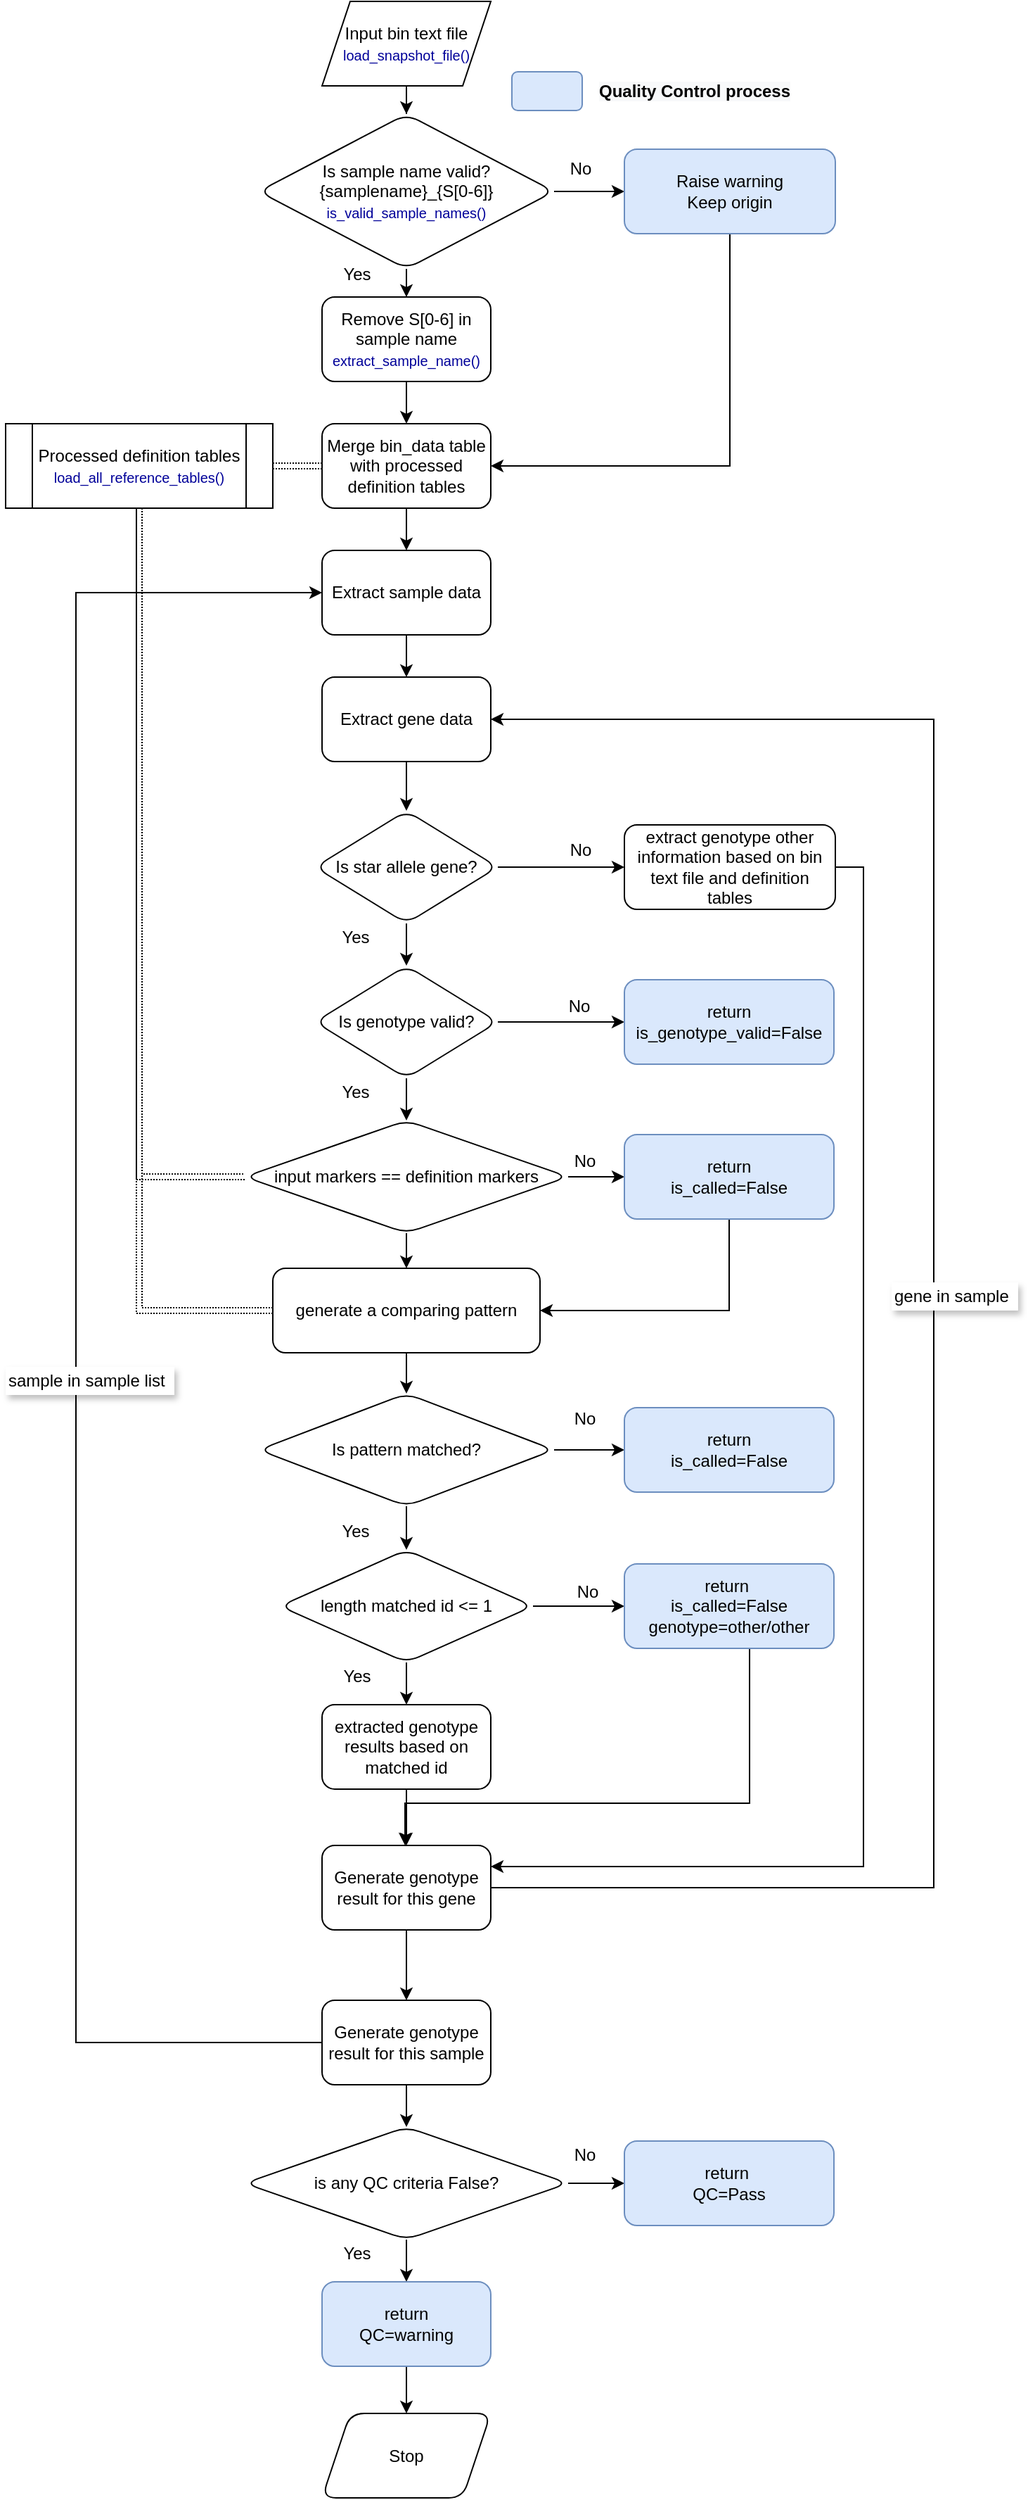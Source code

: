 <mxfile version="13.6.6" type="device"><diagram id="C5RBs43oDa-KdzZeNtuy" name="Page-1"><mxGraphModel dx="1055" dy="659" grid="1" gridSize="10" guides="1" tooltips="1" connect="1" arrows="1" fold="1" page="1" pageScale="1" pageWidth="827" pageHeight="1169" math="0" shadow="0"><root><mxCell id="WIyWlLk6GJQsqaUBKTNV-0"/><mxCell id="WIyWlLk6GJQsqaUBKTNV-1" parent="WIyWlLk6GJQsqaUBKTNV-0"/><mxCell id="WIyWlLk6GJQsqaUBKTNV-4" value="Yes" style="rounded=0;html=1;jettySize=auto;orthogonalLoop=1;fontSize=11;endArrow=block;endFill=0;endSize=8;strokeWidth=1;shadow=0;labelBackgroundColor=none;edgeStyle=orthogonalEdgeStyle;" parent="WIyWlLk6GJQsqaUBKTNV-1" edge="1"><mxGeometry y="20" relative="1" as="geometry"><mxPoint as="offset"/><mxPoint x="220" y="250" as="sourcePoint"/></mxGeometry></mxCell><mxCell id="WIyWlLk6GJQsqaUBKTNV-5" value="No" style="edgeStyle=orthogonalEdgeStyle;rounded=0;html=1;jettySize=auto;orthogonalLoop=1;fontSize=11;endArrow=block;endFill=0;endSize=8;strokeWidth=1;shadow=0;labelBackgroundColor=none;" parent="WIyWlLk6GJQsqaUBKTNV-1" edge="1"><mxGeometry y="10" relative="1" as="geometry"><mxPoint as="offset"/><mxPoint x="270" y="210" as="sourcePoint"/></mxGeometry></mxCell><mxCell id="WIyWlLk6GJQsqaUBKTNV-8" value="No" style="rounded=0;html=1;jettySize=auto;orthogonalLoop=1;fontSize=11;endArrow=block;endFill=0;endSize=8;strokeWidth=1;shadow=0;labelBackgroundColor=none;edgeStyle=orthogonalEdgeStyle;" parent="WIyWlLk6GJQsqaUBKTNV-1" edge="1"><mxGeometry x="0.333" y="20" relative="1" as="geometry"><mxPoint as="offset"/><mxPoint x="220" y="370" as="sourcePoint"/></mxGeometry></mxCell><mxCell id="WIyWlLk6GJQsqaUBKTNV-9" value="Yes" style="edgeStyle=orthogonalEdgeStyle;rounded=0;html=1;jettySize=auto;orthogonalLoop=1;fontSize=11;endArrow=block;endFill=0;endSize=8;strokeWidth=1;shadow=0;labelBackgroundColor=none;" parent="WIyWlLk6GJQsqaUBKTNV-1" edge="1"><mxGeometry y="10" relative="1" as="geometry"><mxPoint as="offset"/><mxPoint x="320" y="330" as="targetPoint"/></mxGeometry></mxCell><mxCell id="rJ5LRN21g2l1RWe7VHfr-3" value="" style="edgeStyle=orthogonalEdgeStyle;rounded=0;orthogonalLoop=1;jettySize=auto;html=1;" parent="WIyWlLk6GJQsqaUBKTNV-1" source="rJ5LRN21g2l1RWe7VHfr-0" target="rJ5LRN21g2l1RWe7VHfr-2" edge="1"><mxGeometry relative="1" as="geometry"/></mxCell><mxCell id="rJ5LRN21g2l1RWe7VHfr-5" value="" style="edgeStyle=orthogonalEdgeStyle;rounded=0;orthogonalLoop=1;jettySize=auto;html=1;" parent="WIyWlLk6GJQsqaUBKTNV-1" source="rJ5LRN21g2l1RWe7VHfr-0" target="rJ5LRN21g2l1RWe7VHfr-4" edge="1"><mxGeometry relative="1" as="geometry"/></mxCell><mxCell id="rJ5LRN21g2l1RWe7VHfr-0" value="Is sample name valid?&lt;br&gt;{samplename}_{S[0-6]}&lt;br&gt;&lt;font style=&quot;font-size: 10px&quot; color=&quot;#000099&quot;&gt;is_valid_sample_names()&lt;/font&gt;" style="rhombus;whiteSpace=wrap;html=1;rounded=1;shadow=0;strokeWidth=1;glass=0;" parent="WIyWlLk6GJQsqaUBKTNV-1" vertex="1"><mxGeometry x="190" y="90" width="210" height="110" as="geometry"/></mxCell><mxCell id="rJ5LRN21g2l1RWe7VHfr-10" value="" style="edgeStyle=orthogonalEdgeStyle;rounded=0;orthogonalLoop=1;jettySize=auto;html=1;" parent="WIyWlLk6GJQsqaUBKTNV-1" source="rJ5LRN21g2l1RWe7VHfr-2" target="rJ5LRN21g2l1RWe7VHfr-9" edge="1"><mxGeometry relative="1" as="geometry"/></mxCell><mxCell id="rJ5LRN21g2l1RWe7VHfr-2" value="Remove S[0-6] in sample name&lt;br&gt;&lt;span style=&quot;color: rgb(0 , 0 , 153) ; font-size: 10px&quot;&gt;extract_sample_name()&lt;/span&gt;" style="whiteSpace=wrap;html=1;rounded=1;shadow=0;strokeWidth=1;glass=0;" parent="WIyWlLk6GJQsqaUBKTNV-1" vertex="1"><mxGeometry x="235" y="220" width="120" height="60" as="geometry"/></mxCell><mxCell id="rJ5LRN21g2l1RWe7VHfr-11" style="edgeStyle=orthogonalEdgeStyle;rounded=0;orthogonalLoop=1;jettySize=auto;html=1;exitX=0.5;exitY=1;exitDx=0;exitDy=0;entryX=1;entryY=0.5;entryDx=0;entryDy=0;" parent="WIyWlLk6GJQsqaUBKTNV-1" source="rJ5LRN21g2l1RWe7VHfr-4" target="rJ5LRN21g2l1RWe7VHfr-9" edge="1"><mxGeometry relative="1" as="geometry"/></mxCell><mxCell id="rJ5LRN21g2l1RWe7VHfr-4" value="Raise warning&lt;br&gt;Keep origin" style="whiteSpace=wrap;html=1;rounded=1;shadow=0;strokeWidth=1;glass=0;fillColor=#dae8fc;strokeColor=#6c8ebf;" parent="WIyWlLk6GJQsqaUBKTNV-1" vertex="1"><mxGeometry x="450" y="115" width="150" height="60" as="geometry"/></mxCell><mxCell id="rJ5LRN21g2l1RWe7VHfr-6" value="No" style="text;html=1;strokeColor=none;fillColor=none;align=center;verticalAlign=middle;whiteSpace=wrap;rounded=0;" parent="WIyWlLk6GJQsqaUBKTNV-1" vertex="1"><mxGeometry x="399" y="119" width="40" height="20" as="geometry"/></mxCell><mxCell id="rJ5LRN21g2l1RWe7VHfr-7" value="Yes" style="text;html=1;strokeColor=none;fillColor=none;align=center;verticalAlign=middle;whiteSpace=wrap;rounded=0;" parent="WIyWlLk6GJQsqaUBKTNV-1" vertex="1"><mxGeometry x="240" y="194" width="40" height="20" as="geometry"/></mxCell><mxCell id="rJ5LRN21g2l1RWe7VHfr-8" style="edgeStyle=orthogonalEdgeStyle;rounded=0;orthogonalLoop=1;jettySize=auto;html=1;exitX=0.5;exitY=1;exitDx=0;exitDy=0;" parent="WIyWlLk6GJQsqaUBKTNV-1" source="rJ5LRN21g2l1RWe7VHfr-7" target="rJ5LRN21g2l1RWe7VHfr-7" edge="1"><mxGeometry relative="1" as="geometry"/></mxCell><mxCell id="rJ5LRN21g2l1RWe7VHfr-17" value="" style="edgeStyle=none;rounded=0;orthogonalLoop=1;jettySize=auto;html=1;" parent="WIyWlLk6GJQsqaUBKTNV-1" source="rJ5LRN21g2l1RWe7VHfr-9" target="rJ5LRN21g2l1RWe7VHfr-16" edge="1"><mxGeometry relative="1" as="geometry"/></mxCell><mxCell id="rJ5LRN21g2l1RWe7VHfr-9" value="Merge bin_data table with processed definition tables" style="whiteSpace=wrap;html=1;rounded=1;shadow=0;strokeWidth=1;glass=0;" parent="WIyWlLk6GJQsqaUBKTNV-1" vertex="1"><mxGeometry x="235" y="310" width="120" height="60" as="geometry"/></mxCell><mxCell id="rJ5LRN21g2l1RWe7VHfr-15" style="rounded=0;orthogonalLoop=1;jettySize=auto;html=1;exitX=1;exitY=0.5;exitDx=0;exitDy=0;entryX=0;entryY=0.5;entryDx=0;entryDy=0;shape=link;dashed=1;dashPattern=1 1;" parent="WIyWlLk6GJQsqaUBKTNV-1" source="rJ5LRN21g2l1RWe7VHfr-12" target="rJ5LRN21g2l1RWe7VHfr-9" edge="1"><mxGeometry relative="1" as="geometry"/></mxCell><mxCell id="rJ5LRN21g2l1RWe7VHfr-43" style="edgeStyle=orthogonalEdgeStyle;rounded=0;orthogonalLoop=1;jettySize=auto;html=1;exitX=0.5;exitY=1;exitDx=0;exitDy=0;entryX=0;entryY=0.5;entryDx=0;entryDy=0;shape=link;dashed=1;dashPattern=1 1;" parent="WIyWlLk6GJQsqaUBKTNV-1" source="rJ5LRN21g2l1RWe7VHfr-12" target="rJ5LRN21g2l1RWe7VHfr-46" edge="1"><mxGeometry relative="1" as="geometry"/></mxCell><mxCell id="rJ5LRN21g2l1RWe7VHfr-49" style="edgeStyle=orthogonalEdgeStyle;rounded=0;orthogonalLoop=1;jettySize=auto;html=1;exitX=0.5;exitY=1;exitDx=0;exitDy=0;entryX=0;entryY=0.5;entryDx=0;entryDy=0;shape=link;dashed=1;dashPattern=1 1;" parent="WIyWlLk6GJQsqaUBKTNV-1" source="rJ5LRN21g2l1RWe7VHfr-12" target="rJ5LRN21g2l1RWe7VHfr-34" edge="1"><mxGeometry relative="1" as="geometry"/></mxCell><mxCell id="rJ5LRN21g2l1RWe7VHfr-12" value="Processed definition tables&lt;br&gt;&lt;font style=&quot;font-size: 10px&quot; color=&quot;#000099&quot;&gt;load_all_reference_tables()&lt;/font&gt;" style="shape=process;whiteSpace=wrap;html=1;backgroundOutline=1;" parent="WIyWlLk6GJQsqaUBKTNV-1" vertex="1"><mxGeometry x="10" y="310" width="190" height="60" as="geometry"/></mxCell><mxCell id="rJ5LRN21g2l1RWe7VHfr-14" style="edgeStyle=orthogonalEdgeStyle;rounded=0;orthogonalLoop=1;jettySize=auto;html=1;exitX=0.5;exitY=1;exitDx=0;exitDy=0;" parent="WIyWlLk6GJQsqaUBKTNV-1" source="rJ5LRN21g2l1RWe7VHfr-13" target="rJ5LRN21g2l1RWe7VHfr-0" edge="1"><mxGeometry relative="1" as="geometry"/></mxCell><mxCell id="rJ5LRN21g2l1RWe7VHfr-13" value="Input bin text file&lt;br&gt;&lt;span style=&quot;color: rgb(0 , 0 , 153) ; font-size: 10px&quot;&gt;load_snapshot_file()&lt;/span&gt;" style="shape=parallelogram;perimeter=parallelogramPerimeter;whiteSpace=wrap;html=1;fixedSize=1;" parent="WIyWlLk6GJQsqaUBKTNV-1" vertex="1"><mxGeometry x="235" y="10" width="120" height="60" as="geometry"/></mxCell><mxCell id="rJ5LRN21g2l1RWe7VHfr-19" value="" style="edgeStyle=none;rounded=0;orthogonalLoop=1;jettySize=auto;html=1;" parent="WIyWlLk6GJQsqaUBKTNV-1" source="rJ5LRN21g2l1RWe7VHfr-16" target="rJ5LRN21g2l1RWe7VHfr-18" edge="1"><mxGeometry relative="1" as="geometry"/></mxCell><mxCell id="rJ5LRN21g2l1RWe7VHfr-16" value="Extract sample data" style="whiteSpace=wrap;html=1;rounded=1;shadow=0;strokeWidth=1;glass=0;" parent="WIyWlLk6GJQsqaUBKTNV-1" vertex="1"><mxGeometry x="235" y="400" width="120" height="60" as="geometry"/></mxCell><mxCell id="rJ5LRN21g2l1RWe7VHfr-21" value="" style="edgeStyle=none;rounded=0;orthogonalLoop=1;jettySize=auto;html=1;" parent="WIyWlLk6GJQsqaUBKTNV-1" source="rJ5LRN21g2l1RWe7VHfr-18" target="rJ5LRN21g2l1RWe7VHfr-20" edge="1"><mxGeometry relative="1" as="geometry"/></mxCell><mxCell id="rJ5LRN21g2l1RWe7VHfr-18" value="Extract gene data" style="whiteSpace=wrap;html=1;rounded=1;shadow=0;strokeWidth=1;glass=0;" parent="WIyWlLk6GJQsqaUBKTNV-1" vertex="1"><mxGeometry x="235" y="490" width="120" height="60" as="geometry"/></mxCell><mxCell id="rJ5LRN21g2l1RWe7VHfr-23" value="" style="edgeStyle=none;rounded=0;orthogonalLoop=1;jettySize=auto;html=1;" parent="WIyWlLk6GJQsqaUBKTNV-1" source="rJ5LRN21g2l1RWe7VHfr-20" target="rJ5LRN21g2l1RWe7VHfr-22" edge="1"><mxGeometry relative="1" as="geometry"/></mxCell><mxCell id="rJ5LRN21g2l1RWe7VHfr-28" value="" style="edgeStyle=none;rounded=0;orthogonalLoop=1;jettySize=auto;html=1;" parent="WIyWlLk6GJQsqaUBKTNV-1" source="rJ5LRN21g2l1RWe7VHfr-20" target="rJ5LRN21g2l1RWe7VHfr-27" edge="1"><mxGeometry relative="1" as="geometry"/></mxCell><mxCell id="rJ5LRN21g2l1RWe7VHfr-20" value="Is star allele gene?" style="rhombus;whiteSpace=wrap;html=1;rounded=1;shadow=0;strokeWidth=1;glass=0;" parent="WIyWlLk6GJQsqaUBKTNV-1" vertex="1"><mxGeometry x="230" y="585" width="130" height="80" as="geometry"/></mxCell><mxCell id="9ajFQu5i9noKlEHWD7ji-0" style="edgeStyle=orthogonalEdgeStyle;rounded=0;orthogonalLoop=1;jettySize=auto;html=1;exitX=1;exitY=0.5;exitDx=0;exitDy=0;entryX=1;entryY=0.25;entryDx=0;entryDy=0;" edge="1" parent="WIyWlLk6GJQsqaUBKTNV-1" source="rJ5LRN21g2l1RWe7VHfr-22" target="rJ5LRN21g2l1RWe7VHfr-75"><mxGeometry relative="1" as="geometry"><mxPoint x="630" y="1200" as="targetPoint"/></mxGeometry></mxCell><mxCell id="rJ5LRN21g2l1RWe7VHfr-22" value="extract genotype other information based on bin text file and definition tables" style="whiteSpace=wrap;html=1;rounded=1;shadow=0;strokeWidth=1;glass=0;" parent="WIyWlLk6GJQsqaUBKTNV-1" vertex="1"><mxGeometry x="450" y="595" width="150" height="60" as="geometry"/></mxCell><mxCell id="rJ5LRN21g2l1RWe7VHfr-24" value="No" style="text;html=1;strokeColor=none;fillColor=none;align=center;verticalAlign=middle;whiteSpace=wrap;rounded=0;" parent="WIyWlLk6GJQsqaUBKTNV-1" vertex="1"><mxGeometry x="399" y="603" width="40" height="20" as="geometry"/></mxCell><mxCell id="rJ5LRN21g2l1RWe7VHfr-30" value="" style="edgeStyle=none;rounded=0;orthogonalLoop=1;jettySize=auto;html=1;" parent="WIyWlLk6GJQsqaUBKTNV-1" source="rJ5LRN21g2l1RWe7VHfr-27" target="rJ5LRN21g2l1RWe7VHfr-29" edge="1"><mxGeometry relative="1" as="geometry"/></mxCell><mxCell id="rJ5LRN21g2l1RWe7VHfr-35" value="" style="edgeStyle=none;rounded=0;orthogonalLoop=1;jettySize=auto;html=1;" parent="WIyWlLk6GJQsqaUBKTNV-1" source="rJ5LRN21g2l1RWe7VHfr-27" target="rJ5LRN21g2l1RWe7VHfr-34" edge="1"><mxGeometry relative="1" as="geometry"/></mxCell><mxCell id="rJ5LRN21g2l1RWe7VHfr-27" value="Is genotype valid?" style="rhombus;whiteSpace=wrap;html=1;rounded=1;shadow=0;strokeWidth=1;glass=0;" parent="WIyWlLk6GJQsqaUBKTNV-1" vertex="1"><mxGeometry x="230" y="695" width="130" height="80" as="geometry"/></mxCell><mxCell id="rJ5LRN21g2l1RWe7VHfr-29" value="return&lt;br&gt;is_genotype_valid=False" style="whiteSpace=wrap;html=1;rounded=1;shadow=0;strokeWidth=1;glass=0;fillColor=#dae8fc;strokeColor=#6c8ebf;" parent="WIyWlLk6GJQsqaUBKTNV-1" vertex="1"><mxGeometry x="450" y="705" width="149" height="60" as="geometry"/></mxCell><mxCell id="rJ5LRN21g2l1RWe7VHfr-33" value="No" style="text;html=1;strokeColor=none;fillColor=none;align=center;verticalAlign=middle;whiteSpace=wrap;rounded=0;" parent="WIyWlLk6GJQsqaUBKTNV-1" vertex="1"><mxGeometry x="398" y="714" width="40" height="20" as="geometry"/></mxCell><mxCell id="rJ5LRN21g2l1RWe7VHfr-45" style="edgeStyle=orthogonalEdgeStyle;rounded=0;orthogonalLoop=1;jettySize=auto;html=1;exitX=1;exitY=0.5;exitDx=0;exitDy=0;entryX=0;entryY=0.5;entryDx=0;entryDy=0;" parent="WIyWlLk6GJQsqaUBKTNV-1" source="rJ5LRN21g2l1RWe7VHfr-34" target="rJ5LRN21g2l1RWe7VHfr-40" edge="1"><mxGeometry relative="1" as="geometry"/></mxCell><mxCell id="rJ5LRN21g2l1RWe7VHfr-47" value="" style="edgeStyle=none;rounded=0;orthogonalLoop=1;jettySize=auto;html=1;" parent="WIyWlLk6GJQsqaUBKTNV-1" source="rJ5LRN21g2l1RWe7VHfr-34" target="rJ5LRN21g2l1RWe7VHfr-46" edge="1"><mxGeometry relative="1" as="geometry"/></mxCell><mxCell id="rJ5LRN21g2l1RWe7VHfr-34" value="input markers == definition markers" style="rhombus;whiteSpace=wrap;html=1;rounded=1;shadow=0;strokeWidth=1;glass=0;" parent="WIyWlLk6GJQsqaUBKTNV-1" vertex="1"><mxGeometry x="180" y="805" width="230" height="80" as="geometry"/></mxCell><mxCell id="rJ5LRN21g2l1RWe7VHfr-36" value="Yes" style="text;html=1;strokeColor=none;fillColor=none;align=center;verticalAlign=middle;whiteSpace=wrap;rounded=0;" parent="WIyWlLk6GJQsqaUBKTNV-1" vertex="1"><mxGeometry x="239" y="775" width="40" height="20" as="geometry"/></mxCell><mxCell id="rJ5LRN21g2l1RWe7VHfr-37" value="Yes" style="text;html=1;strokeColor=none;fillColor=none;align=center;verticalAlign=middle;whiteSpace=wrap;rounded=0;" parent="WIyWlLk6GJQsqaUBKTNV-1" vertex="1"><mxGeometry x="239" y="665" width="40" height="20" as="geometry"/></mxCell><mxCell id="rJ5LRN21g2l1RWe7VHfr-48" style="edgeStyle=orthogonalEdgeStyle;rounded=0;orthogonalLoop=1;jettySize=auto;html=1;exitX=0.5;exitY=1;exitDx=0;exitDy=0;entryX=1;entryY=0.5;entryDx=0;entryDy=0;" parent="WIyWlLk6GJQsqaUBKTNV-1" source="rJ5LRN21g2l1RWe7VHfr-40" target="rJ5LRN21g2l1RWe7VHfr-46" edge="1"><mxGeometry relative="1" as="geometry"/></mxCell><mxCell id="rJ5LRN21g2l1RWe7VHfr-40" value="return &lt;br&gt;is_called=False" style="whiteSpace=wrap;html=1;rounded=1;shadow=0;strokeWidth=1;glass=0;fillColor=#dae8fc;strokeColor=#6c8ebf;" parent="WIyWlLk6GJQsqaUBKTNV-1" vertex="1"><mxGeometry x="450" y="815" width="149" height="60" as="geometry"/></mxCell><mxCell id="rJ5LRN21g2l1RWe7VHfr-44" value="No" style="text;html=1;strokeColor=none;fillColor=none;align=center;verticalAlign=middle;whiteSpace=wrap;rounded=0;" parent="WIyWlLk6GJQsqaUBKTNV-1" vertex="1"><mxGeometry x="402" y="824" width="40" height="20" as="geometry"/></mxCell><mxCell id="rJ5LRN21g2l1RWe7VHfr-51" value="" style="edgeStyle=orthogonalEdgeStyle;rounded=0;orthogonalLoop=1;jettySize=auto;html=1;" parent="WIyWlLk6GJQsqaUBKTNV-1" source="rJ5LRN21g2l1RWe7VHfr-46" target="rJ5LRN21g2l1RWe7VHfr-50" edge="1"><mxGeometry relative="1" as="geometry"/></mxCell><mxCell id="rJ5LRN21g2l1RWe7VHfr-46" value="generate a comparing pattern" style="whiteSpace=wrap;html=1;rounded=1;shadow=0;strokeWidth=1;glass=0;" parent="WIyWlLk6GJQsqaUBKTNV-1" vertex="1"><mxGeometry x="200" y="910" width="190" height="60" as="geometry"/></mxCell><mxCell id="rJ5LRN21g2l1RWe7VHfr-53" value="" style="edgeStyle=orthogonalEdgeStyle;rounded=0;orthogonalLoop=1;jettySize=auto;html=1;" parent="WIyWlLk6GJQsqaUBKTNV-1" source="rJ5LRN21g2l1RWe7VHfr-50" target="rJ5LRN21g2l1RWe7VHfr-52" edge="1"><mxGeometry relative="1" as="geometry"/></mxCell><mxCell id="rJ5LRN21g2l1RWe7VHfr-62" value="" style="edgeStyle=orthogonalEdgeStyle;rounded=0;orthogonalLoop=1;jettySize=auto;html=1;" parent="WIyWlLk6GJQsqaUBKTNV-1" source="rJ5LRN21g2l1RWe7VHfr-50" target="rJ5LRN21g2l1RWe7VHfr-61" edge="1"><mxGeometry relative="1" as="geometry"/></mxCell><mxCell id="rJ5LRN21g2l1RWe7VHfr-50" value="Is pattern matched?" style="rhombus;whiteSpace=wrap;html=1;rounded=1;shadow=0;strokeWidth=1;glass=0;" parent="WIyWlLk6GJQsqaUBKTNV-1" vertex="1"><mxGeometry x="190" y="999" width="210" height="80" as="geometry"/></mxCell><mxCell id="rJ5LRN21g2l1RWe7VHfr-52" value="return&lt;br&gt;is_called=False" style="whiteSpace=wrap;html=1;rounded=1;shadow=0;strokeWidth=1;glass=0;fillColor=#dae8fc;strokeColor=#6c8ebf;" parent="WIyWlLk6GJQsqaUBKTNV-1" vertex="1"><mxGeometry x="450" y="1009" width="149" height="60" as="geometry"/></mxCell><mxCell id="rJ5LRN21g2l1RWe7VHfr-76" value="" style="edgeStyle=orthogonalEdgeStyle;rounded=0;orthogonalLoop=1;jettySize=auto;html=1;" parent="WIyWlLk6GJQsqaUBKTNV-1" source="rJ5LRN21g2l1RWe7VHfr-54" target="rJ5LRN21g2l1RWe7VHfr-75" edge="1"><mxGeometry relative="1" as="geometry"/></mxCell><mxCell id="rJ5LRN21g2l1RWe7VHfr-54" value="extracted genotype results based on matched id" style="whiteSpace=wrap;html=1;rounded=1;shadow=0;strokeWidth=1;glass=0;" parent="WIyWlLk6GJQsqaUBKTNV-1" vertex="1"><mxGeometry x="235" y="1220" width="120" height="60" as="geometry"/></mxCell><mxCell id="rJ5LRN21g2l1RWe7VHfr-71" style="edgeStyle=orthogonalEdgeStyle;rounded=0;orthogonalLoop=1;jettySize=auto;html=1;exitX=1;exitY=0.5;exitDx=0;exitDy=0;" parent="WIyWlLk6GJQsqaUBKTNV-1" source="rJ5LRN21g2l1RWe7VHfr-75" edge="1"><mxGeometry relative="1" as="geometry"><mxPoint x="344" y="1350.0" as="sourcePoint"/><mxPoint x="355" y="520" as="targetPoint"/><Array as="points"><mxPoint x="670" y="1350"/><mxPoint x="670" y="520"/><mxPoint x="355" y="520"/></Array></mxGeometry></mxCell><mxCell id="rJ5LRN21g2l1RWe7VHfr-64" style="edgeStyle=orthogonalEdgeStyle;rounded=0;orthogonalLoop=1;jettySize=auto;html=1;exitX=0.5;exitY=1;exitDx=0;exitDy=0;entryX=0.5;entryY=0;entryDx=0;entryDy=0;" parent="WIyWlLk6GJQsqaUBKTNV-1" source="rJ5LRN21g2l1RWe7VHfr-61" target="rJ5LRN21g2l1RWe7VHfr-54" edge="1"><mxGeometry relative="1" as="geometry"/></mxCell><mxCell id="rJ5LRN21g2l1RWe7VHfr-66" value="" style="edgeStyle=orthogonalEdgeStyle;rounded=0;orthogonalLoop=1;jettySize=auto;html=1;" parent="WIyWlLk6GJQsqaUBKTNV-1" source="rJ5LRN21g2l1RWe7VHfr-61" target="rJ5LRN21g2l1RWe7VHfr-65" edge="1"><mxGeometry relative="1" as="geometry"/></mxCell><mxCell id="rJ5LRN21g2l1RWe7VHfr-61" value="length matched id &amp;lt;= 1" style="rhombus;whiteSpace=wrap;html=1;rounded=1;shadow=0;strokeWidth=1;glass=0;" parent="WIyWlLk6GJQsqaUBKTNV-1" vertex="1"><mxGeometry x="205" y="1110" width="180" height="80" as="geometry"/></mxCell><mxCell id="rJ5LRN21g2l1RWe7VHfr-67" style="edgeStyle=orthogonalEdgeStyle;rounded=0;orthogonalLoop=1;jettySize=auto;html=1;exitX=0.5;exitY=1;exitDx=0;exitDy=0;" parent="WIyWlLk6GJQsqaUBKTNV-1" source="rJ5LRN21g2l1RWe7VHfr-65" edge="1"><mxGeometry relative="1" as="geometry"><mxPoint x="294.034" y="1320.0" as="targetPoint"/><Array as="points"><mxPoint x="539" y="1180"/><mxPoint x="539" y="1290"/><mxPoint x="294" y="1290"/></Array></mxGeometry></mxCell><mxCell id="rJ5LRN21g2l1RWe7VHfr-65" value="return&amp;nbsp;&lt;br&gt;is_called=False&lt;br&gt;genotype=other/other" style="whiteSpace=wrap;html=1;rounded=1;shadow=0;strokeWidth=1;glass=0;fillColor=#dae8fc;strokeColor=#6c8ebf;" parent="WIyWlLk6GJQsqaUBKTNV-1" vertex="1"><mxGeometry x="450" y="1120" width="149" height="60" as="geometry"/></mxCell><mxCell id="rJ5LRN21g2l1RWe7VHfr-68" value="No" style="text;html=1;strokeColor=none;fillColor=none;align=center;verticalAlign=middle;whiteSpace=wrap;rounded=0;" parent="WIyWlLk6GJQsqaUBKTNV-1" vertex="1"><mxGeometry x="402" y="1007" width="40" height="20" as="geometry"/></mxCell><mxCell id="rJ5LRN21g2l1RWe7VHfr-69" value="No" style="text;html=1;strokeColor=none;fillColor=none;align=center;verticalAlign=middle;whiteSpace=wrap;rounded=0;" parent="WIyWlLk6GJQsqaUBKTNV-1" vertex="1"><mxGeometry x="404" y="1130" width="40" height="20" as="geometry"/></mxCell><mxCell id="rJ5LRN21g2l1RWe7VHfr-70" value="Yes" style="text;html=1;strokeColor=none;fillColor=none;align=center;verticalAlign=middle;whiteSpace=wrap;rounded=0;" parent="WIyWlLk6GJQsqaUBKTNV-1" vertex="1"><mxGeometry x="240" y="1190" width="40" height="20" as="geometry"/></mxCell><mxCell id="rJ5LRN21g2l1RWe7VHfr-74" value="gene in sample" style="text;html=1;strokeColor=none;fillColor=#FFFFFF;align=left;verticalAlign=middle;whiteSpace=wrap;rounded=0;shadow=1;" parent="WIyWlLk6GJQsqaUBKTNV-1" vertex="1"><mxGeometry x="640" y="920" width="90" height="20" as="geometry"/></mxCell><mxCell id="rJ5LRN21g2l1RWe7VHfr-78" value="" style="edgeStyle=orthogonalEdgeStyle;rounded=0;orthogonalLoop=1;jettySize=auto;html=1;" parent="WIyWlLk6GJQsqaUBKTNV-1" source="rJ5LRN21g2l1RWe7VHfr-75" target="rJ5LRN21g2l1RWe7VHfr-77" edge="1"><mxGeometry relative="1" as="geometry"/></mxCell><mxCell id="rJ5LRN21g2l1RWe7VHfr-75" value="Generate genotype result for this gene" style="whiteSpace=wrap;html=1;rounded=1;shadow=0;strokeWidth=1;glass=0;" parent="WIyWlLk6GJQsqaUBKTNV-1" vertex="1"><mxGeometry x="235" y="1320" width="120" height="60" as="geometry"/></mxCell><mxCell id="rJ5LRN21g2l1RWe7VHfr-81" style="edgeStyle=orthogonalEdgeStyle;rounded=0;orthogonalLoop=1;jettySize=auto;html=1;exitX=0;exitY=0.5;exitDx=0;exitDy=0;entryX=0;entryY=0.5;entryDx=0;entryDy=0;" parent="WIyWlLk6GJQsqaUBKTNV-1" source="rJ5LRN21g2l1RWe7VHfr-77" target="rJ5LRN21g2l1RWe7VHfr-16" edge="1"><mxGeometry relative="1" as="geometry"><mxPoint x="60.0" y="820.0" as="targetPoint"/><Array as="points"><mxPoint x="60" y="1460"/><mxPoint x="60" y="430"/></Array></mxGeometry></mxCell><mxCell id="9ajFQu5i9noKlEHWD7ji-7" value="" style="edgeStyle=orthogonalEdgeStyle;rounded=0;orthogonalLoop=1;jettySize=auto;html=1;" edge="1" parent="WIyWlLk6GJQsqaUBKTNV-1" source="rJ5LRN21g2l1RWe7VHfr-77" target="9ajFQu5i9noKlEHWD7ji-6"><mxGeometry relative="1" as="geometry"/></mxCell><mxCell id="rJ5LRN21g2l1RWe7VHfr-77" value="Generate genotype result for this sample" style="whiteSpace=wrap;html=1;rounded=1;shadow=0;strokeWidth=1;glass=0;" parent="WIyWlLk6GJQsqaUBKTNV-1" vertex="1"><mxGeometry x="235" y="1430" width="120" height="60" as="geometry"/></mxCell><mxCell id="rJ5LRN21g2l1RWe7VHfr-79" value="Stop" style="shape=parallelogram;perimeter=parallelogramPerimeter;whiteSpace=wrap;html=1;fixedSize=1;rounded=1;shadow=0;strokeWidth=1;glass=0;" parent="WIyWlLk6GJQsqaUBKTNV-1" vertex="1"><mxGeometry x="235" y="1723.5" width="120" height="60" as="geometry"/></mxCell><mxCell id="rJ5LRN21g2l1RWe7VHfr-82" value="sample in sample list" style="text;html=1;strokeColor=none;fillColor=#FFFFFF;align=left;verticalAlign=middle;whiteSpace=wrap;rounded=0;shadow=1;" parent="WIyWlLk6GJQsqaUBKTNV-1" vertex="1"><mxGeometry x="10" y="980" width="120" height="20" as="geometry"/></mxCell><mxCell id="9ajFQu5i9noKlEHWD7ji-1" value="Yes" style="text;html=1;strokeColor=none;fillColor=none;align=center;verticalAlign=middle;whiteSpace=wrap;rounded=0;" vertex="1" parent="WIyWlLk6GJQsqaUBKTNV-1"><mxGeometry x="239" y="1087" width="40" height="20" as="geometry"/></mxCell><mxCell id="9ajFQu5i9noKlEHWD7ji-9" value="" style="edgeStyle=orthogonalEdgeStyle;rounded=0;orthogonalLoop=1;jettySize=auto;html=1;" edge="1" parent="WIyWlLk6GJQsqaUBKTNV-1" source="9ajFQu5i9noKlEHWD7ji-6" target="9ajFQu5i9noKlEHWD7ji-8"><mxGeometry relative="1" as="geometry"/></mxCell><mxCell id="9ajFQu5i9noKlEHWD7ji-11" value="" style="edgeStyle=orthogonalEdgeStyle;rounded=0;orthogonalLoop=1;jettySize=auto;html=1;" edge="1" parent="WIyWlLk6GJQsqaUBKTNV-1" source="9ajFQu5i9noKlEHWD7ji-6" target="9ajFQu5i9noKlEHWD7ji-10"><mxGeometry relative="1" as="geometry"/></mxCell><mxCell id="9ajFQu5i9noKlEHWD7ji-6" value="is any QC criteria False?" style="rhombus;whiteSpace=wrap;html=1;rounded=1;shadow=0;strokeWidth=1;glass=0;" vertex="1" parent="WIyWlLk6GJQsqaUBKTNV-1"><mxGeometry x="180" y="1520" width="230" height="80" as="geometry"/></mxCell><mxCell id="9ajFQu5i9noKlEHWD7ji-8" value="return&amp;nbsp;&lt;br&gt;QC=Pass" style="whiteSpace=wrap;html=1;rounded=1;shadow=0;strokeWidth=1;glass=0;fillColor=#dae8fc;strokeColor=#6c8ebf;" vertex="1" parent="WIyWlLk6GJQsqaUBKTNV-1"><mxGeometry x="450" y="1530" width="149" height="60" as="geometry"/></mxCell><mxCell id="9ajFQu5i9noKlEHWD7ji-12" value="" style="edgeStyle=orthogonalEdgeStyle;rounded=0;orthogonalLoop=1;jettySize=auto;html=1;" edge="1" parent="WIyWlLk6GJQsqaUBKTNV-1" source="9ajFQu5i9noKlEHWD7ji-10" target="rJ5LRN21g2l1RWe7VHfr-79"><mxGeometry relative="1" as="geometry"/></mxCell><mxCell id="9ajFQu5i9noKlEHWD7ji-10" value="return&lt;br&gt;QC=warning" style="whiteSpace=wrap;html=1;rounded=1;shadow=0;strokeWidth=1;glass=0;fillColor=#dae8fc;strokeColor=#6c8ebf;" vertex="1" parent="WIyWlLk6GJQsqaUBKTNV-1"><mxGeometry x="235" y="1630" width="120" height="60" as="geometry"/></mxCell><mxCell id="9ajFQu5i9noKlEHWD7ji-13" value="No" style="text;html=1;strokeColor=none;fillColor=none;align=center;verticalAlign=middle;whiteSpace=wrap;rounded=0;" vertex="1" parent="WIyWlLk6GJQsqaUBKTNV-1"><mxGeometry x="402" y="1530" width="40" height="20" as="geometry"/></mxCell><mxCell id="9ajFQu5i9noKlEHWD7ji-14" value="Yes" style="text;html=1;strokeColor=none;fillColor=none;align=center;verticalAlign=middle;whiteSpace=wrap;rounded=0;" vertex="1" parent="WIyWlLk6GJQsqaUBKTNV-1"><mxGeometry x="240" y="1600" width="40" height="20" as="geometry"/></mxCell><mxCell id="9ajFQu5i9noKlEHWD7ji-15" value="" style="rounded=1;whiteSpace=wrap;html=1;align=left;fillColor=#dae8fc;strokeColor=#6c8ebf;" vertex="1" parent="WIyWlLk6GJQsqaUBKTNV-1"><mxGeometry x="370" y="60" width="50" height="27.5" as="geometry"/></mxCell><mxCell id="9ajFQu5i9noKlEHWD7ji-17" value="&lt;span style=&quot;color: rgb(0, 0, 0); font-family: helvetica; font-size: 12px; font-style: normal; letter-spacing: normal; text-align: left; text-indent: 0px; text-transform: none; word-spacing: 0px; background-color: rgb(248, 249, 250); display: inline; float: none;&quot;&gt;Quality Control process&lt;/span&gt;" style="text;whiteSpace=wrap;html=1;fontStyle=1" vertex="1" parent="WIyWlLk6GJQsqaUBKTNV-1"><mxGeometry x="430" y="60" width="150" height="30" as="geometry"/></mxCell></root></mxGraphModel></diagram></mxfile>